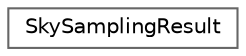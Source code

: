 digraph "Graphical Class Hierarchy"
{
 // LATEX_PDF_SIZE
  bgcolor="transparent";
  edge [fontname=Helvetica,fontsize=10,labelfontname=Helvetica,labelfontsize=10];
  node [fontname=Helvetica,fontsize=10,shape=box,height=0.2,width=0.4];
  rankdir="LR";
  Node0 [id="Node000000",label="SkySamplingResult",height=0.2,width=0.4,color="grey40", fillcolor="white", style="filled",URL="$struct_sky_sampling_result.html",tooltip=" "];
}
